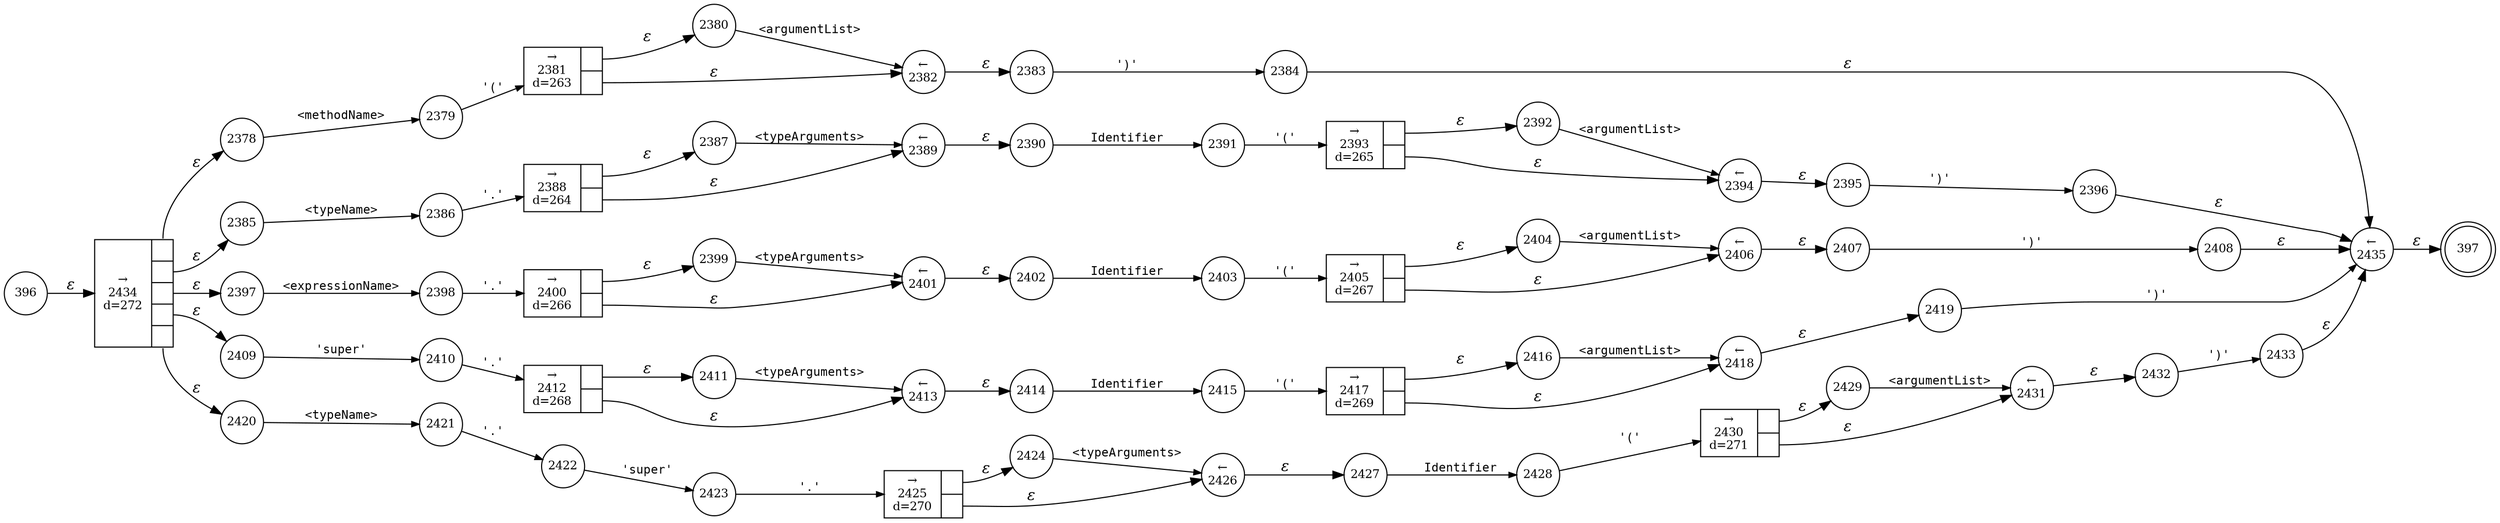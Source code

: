 digraph ATN {
rankdir=LR;
s397[fontsize=11, label="397", shape=doublecircle, fixedsize=true, width=.6];
s2432[fontsize=11,label="2432", shape=circle, fixedsize=true, width=.55, peripheries=1];
s2433[fontsize=11,label="2433", shape=circle, fixedsize=true, width=.55, peripheries=1];
s2434[fontsize=11,label="{&rarr;\n2434\nd=272|{<p0>|<p1>|<p2>|<p3>|<p4>}}", shape=record, fixedsize=false, peripheries=1];
s2435[fontsize=11,label="&larr;\n2435", shape=circle, fixedsize=true, width=.55, peripheries=1];
s396[fontsize=11,label="396", shape=circle, fixedsize=true, width=.55, peripheries=1];
s2378[fontsize=11,label="2378", shape=circle, fixedsize=true, width=.55, peripheries=1];
s2379[fontsize=11,label="2379", shape=circle, fixedsize=true, width=.55, peripheries=1];
s2380[fontsize=11,label="2380", shape=circle, fixedsize=true, width=.55, peripheries=1];
s2381[fontsize=11,label="{&rarr;\n2381\nd=263|{<p0>|<p1>}}", shape=record, fixedsize=false, peripheries=1];
s2382[fontsize=11,label="&larr;\n2382", shape=circle, fixedsize=true, width=.55, peripheries=1];
s2383[fontsize=11,label="2383", shape=circle, fixedsize=true, width=.55, peripheries=1];
s2384[fontsize=11,label="2384", shape=circle, fixedsize=true, width=.55, peripheries=1];
s2385[fontsize=11,label="2385", shape=circle, fixedsize=true, width=.55, peripheries=1];
s2386[fontsize=11,label="2386", shape=circle, fixedsize=true, width=.55, peripheries=1];
s2387[fontsize=11,label="2387", shape=circle, fixedsize=true, width=.55, peripheries=1];
s2388[fontsize=11,label="{&rarr;\n2388\nd=264|{<p0>|<p1>}}", shape=record, fixedsize=false, peripheries=1];
s2389[fontsize=11,label="&larr;\n2389", shape=circle, fixedsize=true, width=.55, peripheries=1];
s2390[fontsize=11,label="2390", shape=circle, fixedsize=true, width=.55, peripheries=1];
s2391[fontsize=11,label="2391", shape=circle, fixedsize=true, width=.55, peripheries=1];
s2392[fontsize=11,label="2392", shape=circle, fixedsize=true, width=.55, peripheries=1];
s2393[fontsize=11,label="{&rarr;\n2393\nd=265|{<p0>|<p1>}}", shape=record, fixedsize=false, peripheries=1];
s2394[fontsize=11,label="&larr;\n2394", shape=circle, fixedsize=true, width=.55, peripheries=1];
s2395[fontsize=11,label="2395", shape=circle, fixedsize=true, width=.55, peripheries=1];
s2396[fontsize=11,label="2396", shape=circle, fixedsize=true, width=.55, peripheries=1];
s2397[fontsize=11,label="2397", shape=circle, fixedsize=true, width=.55, peripheries=1];
s2398[fontsize=11,label="2398", shape=circle, fixedsize=true, width=.55, peripheries=1];
s2399[fontsize=11,label="2399", shape=circle, fixedsize=true, width=.55, peripheries=1];
s2400[fontsize=11,label="{&rarr;\n2400\nd=266|{<p0>|<p1>}}", shape=record, fixedsize=false, peripheries=1];
s2401[fontsize=11,label="&larr;\n2401", shape=circle, fixedsize=true, width=.55, peripheries=1];
s2402[fontsize=11,label="2402", shape=circle, fixedsize=true, width=.55, peripheries=1];
s2403[fontsize=11,label="2403", shape=circle, fixedsize=true, width=.55, peripheries=1];
s2404[fontsize=11,label="2404", shape=circle, fixedsize=true, width=.55, peripheries=1];
s2405[fontsize=11,label="{&rarr;\n2405\nd=267|{<p0>|<p1>}}", shape=record, fixedsize=false, peripheries=1];
s2406[fontsize=11,label="&larr;\n2406", shape=circle, fixedsize=true, width=.55, peripheries=1];
s2407[fontsize=11,label="2407", shape=circle, fixedsize=true, width=.55, peripheries=1];
s2408[fontsize=11,label="2408", shape=circle, fixedsize=true, width=.55, peripheries=1];
s2409[fontsize=11,label="2409", shape=circle, fixedsize=true, width=.55, peripheries=1];
s2410[fontsize=11,label="2410", shape=circle, fixedsize=true, width=.55, peripheries=1];
s2411[fontsize=11,label="2411", shape=circle, fixedsize=true, width=.55, peripheries=1];
s2412[fontsize=11,label="{&rarr;\n2412\nd=268|{<p0>|<p1>}}", shape=record, fixedsize=false, peripheries=1];
s2413[fontsize=11,label="&larr;\n2413", shape=circle, fixedsize=true, width=.55, peripheries=1];
s2414[fontsize=11,label="2414", shape=circle, fixedsize=true, width=.55, peripheries=1];
s2415[fontsize=11,label="2415", shape=circle, fixedsize=true, width=.55, peripheries=1];
s2416[fontsize=11,label="2416", shape=circle, fixedsize=true, width=.55, peripheries=1];
s2417[fontsize=11,label="{&rarr;\n2417\nd=269|{<p0>|<p1>}}", shape=record, fixedsize=false, peripheries=1];
s2418[fontsize=11,label="&larr;\n2418", shape=circle, fixedsize=true, width=.55, peripheries=1];
s2419[fontsize=11,label="2419", shape=circle, fixedsize=true, width=.55, peripheries=1];
s2420[fontsize=11,label="2420", shape=circle, fixedsize=true, width=.55, peripheries=1];
s2421[fontsize=11,label="2421", shape=circle, fixedsize=true, width=.55, peripheries=1];
s2422[fontsize=11,label="2422", shape=circle, fixedsize=true, width=.55, peripheries=1];
s2423[fontsize=11,label="2423", shape=circle, fixedsize=true, width=.55, peripheries=1];
s2424[fontsize=11,label="2424", shape=circle, fixedsize=true, width=.55, peripheries=1];
s2425[fontsize=11,label="{&rarr;\n2425\nd=270|{<p0>|<p1>}}", shape=record, fixedsize=false, peripheries=1];
s2426[fontsize=11,label="&larr;\n2426", shape=circle, fixedsize=true, width=.55, peripheries=1];
s2427[fontsize=11,label="2427", shape=circle, fixedsize=true, width=.55, peripheries=1];
s2428[fontsize=11,label="2428", shape=circle, fixedsize=true, width=.55, peripheries=1];
s2429[fontsize=11,label="2429", shape=circle, fixedsize=true, width=.55, peripheries=1];
s2430[fontsize=11,label="{&rarr;\n2430\nd=271|{<p0>|<p1>}}", shape=record, fixedsize=false, peripheries=1];
s2431[fontsize=11,label="&larr;\n2431", shape=circle, fixedsize=true, width=.55, peripheries=1];
s396 -> s2434 [fontname="Times-Italic", label="&epsilon;"];
s2434:p0 -> s2378 [fontname="Times-Italic", label="&epsilon;"];
s2434:p1 -> s2385 [fontname="Times-Italic", label="&epsilon;"];
s2434:p2 -> s2397 [fontname="Times-Italic", label="&epsilon;"];
s2434:p3 -> s2409 [fontname="Times-Italic", label="&epsilon;"];
s2434:p4 -> s2420 [fontname="Times-Italic", label="&epsilon;"];
s2378 -> s2379 [fontsize=11, fontname="Courier", arrowsize=.7, label = "<methodName>", arrowhead = normal];
s2385 -> s2386 [fontsize=11, fontname="Courier", arrowsize=.7, label = "<typeName>", arrowhead = normal];
s2397 -> s2398 [fontsize=11, fontname="Courier", arrowsize=.7, label = "<expressionName>", arrowhead = normal];
s2409 -> s2410 [fontsize=11, fontname="Courier", arrowsize=.7, label = "'super'", arrowhead = normal];
s2420 -> s2421 [fontsize=11, fontname="Courier", arrowsize=.7, label = "<typeName>", arrowhead = normal];
s2379 -> s2381 [fontsize=11, fontname="Courier", arrowsize=.7, label = "'('", arrowhead = normal];
s2386 -> s2388 [fontsize=11, fontname="Courier", arrowsize=.7, label = "'.'", arrowhead = normal];
s2398 -> s2400 [fontsize=11, fontname="Courier", arrowsize=.7, label = "'.'", arrowhead = normal];
s2410 -> s2412 [fontsize=11, fontname="Courier", arrowsize=.7, label = "'.'", arrowhead = normal];
s2421 -> s2422 [fontsize=11, fontname="Courier", arrowsize=.7, label = "'.'", arrowhead = normal];
s2381:p0 -> s2380 [fontname="Times-Italic", label="&epsilon;"];
s2381:p1 -> s2382 [fontname="Times-Italic", label="&epsilon;"];
s2388:p0 -> s2387 [fontname="Times-Italic", label="&epsilon;"];
s2388:p1 -> s2389 [fontname="Times-Italic", label="&epsilon;"];
s2400:p0 -> s2399 [fontname="Times-Italic", label="&epsilon;"];
s2400:p1 -> s2401 [fontname="Times-Italic", label="&epsilon;"];
s2412:p0 -> s2411 [fontname="Times-Italic", label="&epsilon;"];
s2412:p1 -> s2413 [fontname="Times-Italic", label="&epsilon;"];
s2422 -> s2423 [fontsize=11, fontname="Courier", arrowsize=.7, label = "'super'", arrowhead = normal];
s2380 -> s2382 [fontsize=11, fontname="Courier", arrowsize=.7, label = "<argumentList>", arrowhead = normal];
s2382 -> s2383 [fontname="Times-Italic", label="&epsilon;"];
s2387 -> s2389 [fontsize=11, fontname="Courier", arrowsize=.7, label = "<typeArguments>", arrowhead = normal];
s2389 -> s2390 [fontname="Times-Italic", label="&epsilon;"];
s2399 -> s2401 [fontsize=11, fontname="Courier", arrowsize=.7, label = "<typeArguments>", arrowhead = normal];
s2401 -> s2402 [fontname="Times-Italic", label="&epsilon;"];
s2411 -> s2413 [fontsize=11, fontname="Courier", arrowsize=.7, label = "<typeArguments>", arrowhead = normal];
s2413 -> s2414 [fontname="Times-Italic", label="&epsilon;"];
s2423 -> s2425 [fontsize=11, fontname="Courier", arrowsize=.7, label = "'.'", arrowhead = normal];
s2383 -> s2384 [fontsize=11, fontname="Courier", arrowsize=.7, label = "')'", arrowhead = normal];
s2390 -> s2391 [fontsize=11, fontname="Courier", arrowsize=.7, label = "Identifier", arrowhead = normal];
s2402 -> s2403 [fontsize=11, fontname="Courier", arrowsize=.7, label = "Identifier", arrowhead = normal];
s2414 -> s2415 [fontsize=11, fontname="Courier", arrowsize=.7, label = "Identifier", arrowhead = normal];
s2425:p0 -> s2424 [fontname="Times-Italic", label="&epsilon;"];
s2425:p1 -> s2426 [fontname="Times-Italic", label="&epsilon;"];
s2384 -> s2435 [fontname="Times-Italic", label="&epsilon;"];
s2391 -> s2393 [fontsize=11, fontname="Courier", arrowsize=.7, label = "'('", arrowhead = normal];
s2403 -> s2405 [fontsize=11, fontname="Courier", arrowsize=.7, label = "'('", arrowhead = normal];
s2415 -> s2417 [fontsize=11, fontname="Courier", arrowsize=.7, label = "'('", arrowhead = normal];
s2424 -> s2426 [fontsize=11, fontname="Courier", arrowsize=.7, label = "<typeArguments>", arrowhead = normal];
s2426 -> s2427 [fontname="Times-Italic", label="&epsilon;"];
s2435 -> s397 [fontname="Times-Italic", label="&epsilon;"];
s2393:p0 -> s2392 [fontname="Times-Italic", label="&epsilon;"];
s2393:p1 -> s2394 [fontname="Times-Italic", label="&epsilon;"];
s2405:p0 -> s2404 [fontname="Times-Italic", label="&epsilon;"];
s2405:p1 -> s2406 [fontname="Times-Italic", label="&epsilon;"];
s2417:p0 -> s2416 [fontname="Times-Italic", label="&epsilon;"];
s2417:p1 -> s2418 [fontname="Times-Italic", label="&epsilon;"];
s2427 -> s2428 [fontsize=11, fontname="Courier", arrowsize=.7, label = "Identifier", arrowhead = normal];
s2392 -> s2394 [fontsize=11, fontname="Courier", arrowsize=.7, label = "<argumentList>", arrowhead = normal];
s2394 -> s2395 [fontname="Times-Italic", label="&epsilon;"];
s2404 -> s2406 [fontsize=11, fontname="Courier", arrowsize=.7, label = "<argumentList>", arrowhead = normal];
s2406 -> s2407 [fontname="Times-Italic", label="&epsilon;"];
s2416 -> s2418 [fontsize=11, fontname="Courier", arrowsize=.7, label = "<argumentList>", arrowhead = normal];
s2418 -> s2419 [fontname="Times-Italic", label="&epsilon;"];
s2428 -> s2430 [fontsize=11, fontname="Courier", arrowsize=.7, label = "'('", arrowhead = normal];
s2395 -> s2396 [fontsize=11, fontname="Courier", arrowsize=.7, label = "')'", arrowhead = normal];
s2407 -> s2408 [fontsize=11, fontname="Courier", arrowsize=.7, label = "')'", arrowhead = normal];
s2419 -> s2435 [fontsize=11, fontname="Courier", arrowsize=.7, label = "')'", arrowhead = normal];
s2430:p0 -> s2429 [fontname="Times-Italic", label="&epsilon;"];
s2430:p1 -> s2431 [fontname="Times-Italic", label="&epsilon;"];
s2396 -> s2435 [fontname="Times-Italic", label="&epsilon;"];
s2408 -> s2435 [fontname="Times-Italic", label="&epsilon;"];
s2429 -> s2431 [fontsize=11, fontname="Courier", arrowsize=.7, label = "<argumentList>", arrowhead = normal];
s2431 -> s2432 [fontname="Times-Italic", label="&epsilon;"];
s2432 -> s2433 [fontsize=11, fontname="Courier", arrowsize=.7, label = "')'", arrowhead = normal];
s2433 -> s2435 [fontname="Times-Italic", label="&epsilon;"];
}